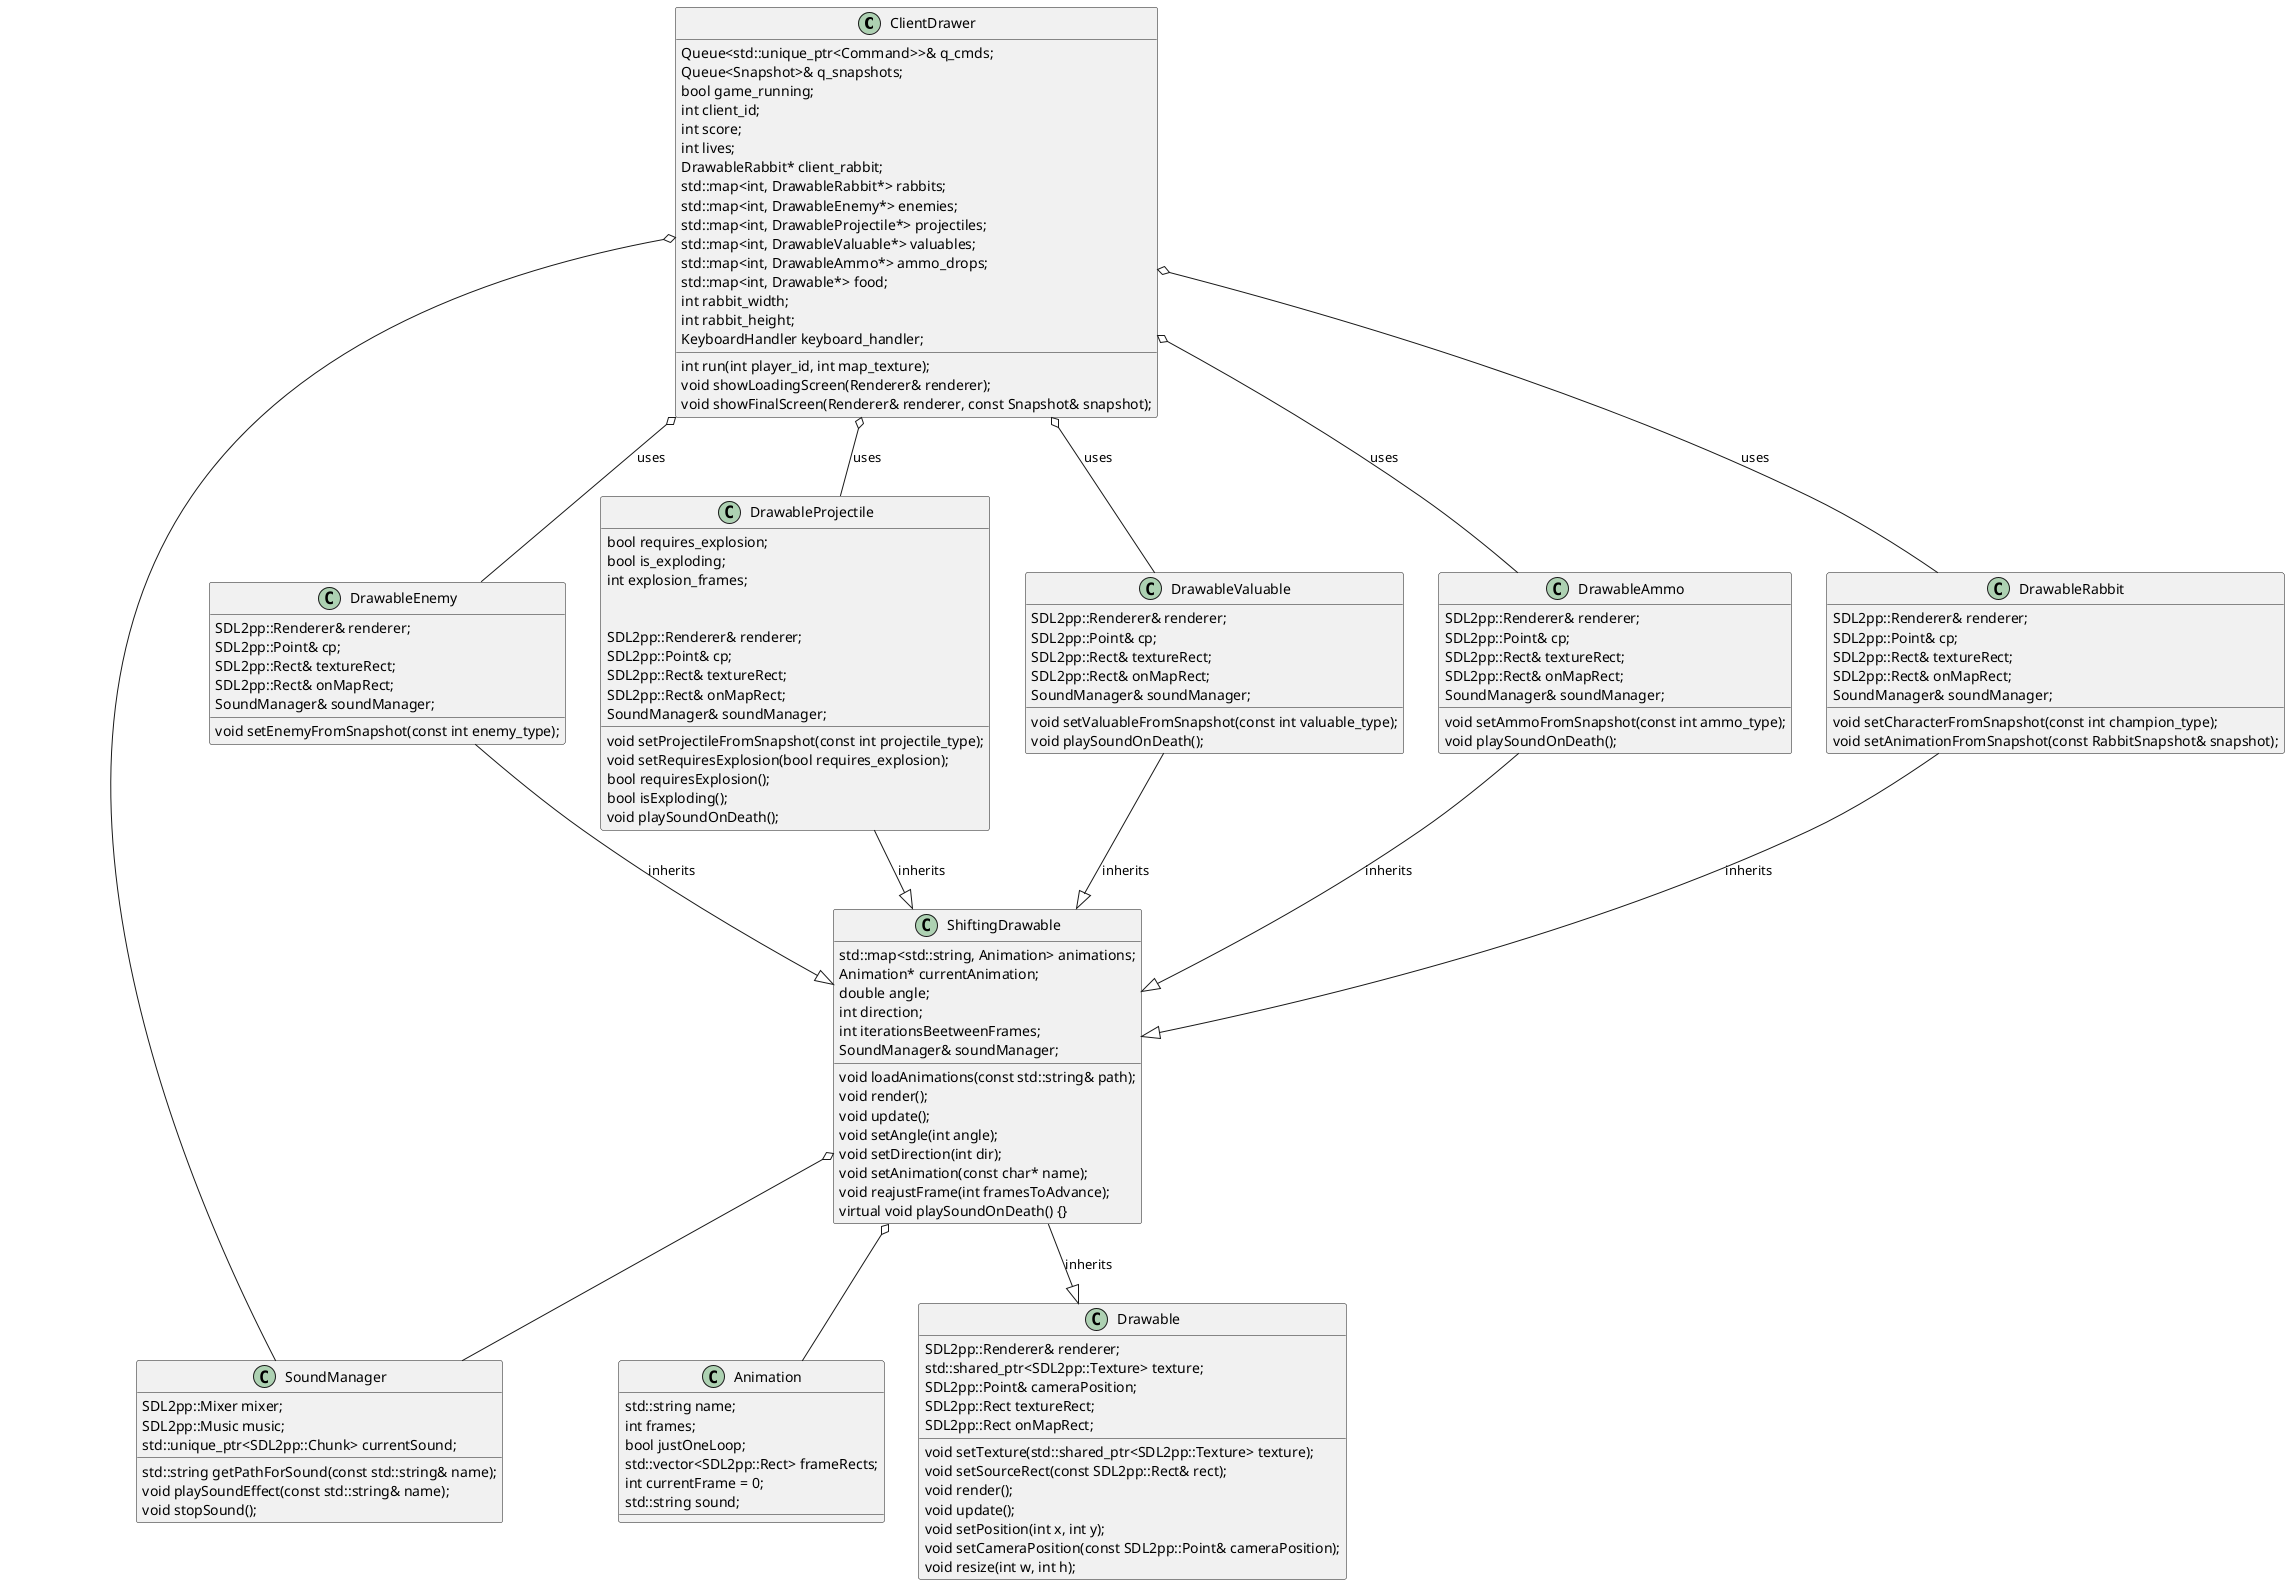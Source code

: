
https://www.plantuml.com/plantuml/png/rPVDRkCs4CVlVWgU3EyY0OeUxTJOD1yeq0IRnejU1LeSMzoLI8OVTjpjldifSYHJakqOFMrqY4NoFyEP7uUayibOggshob5UKcF8JSb1s5jDjw39zn7npryE75mPowPJ9_YBWqnPVNKZgueADf-FoKkMLypC4l52K6KAQSEWmGOgbbAMP4qhoBGJWejrxER2aZnCdd6sxpAvrB1lbdm3wAUEaIvBUARB9RSV6sCTcb4IOgweklAc5ts3EObISqfx9w3QUIduNmudfKzQVeNSyXAyNZMDqpP_qzBHPR3OuEj9_NLLIQ-b_YTZMggJOYzSIRbdYVbcMyviCUWjWAyBvFOdx9QIQlO75Qm4JRvXEojYnsoqjtPYKl-gakv0-wMx2Dq-cCp2gtKQFaIV6yaPCONSFaZA_AelSWqW9iyW66ZGOwBnhQ-_vuAMHzKN99V2MD9Kt9WOVFD-VeomgXiaMD6BsuTVbPfEX-uIdgQW6bYezKR_9MOq9vZQhEFjINBXvyzf1Pe-ISCjbsBMcp2tZN7zVc1KYaUgubZ20IpEFJahjZvsi0lfT1xcd22mPD8w_zmc5iXZadOvnQY5ISylvXcBu3Kk_gwdkUaGmVbFKkk6OlW_4Fnle_yYNTf5mLVMrrEwnEcMYBoizf8BSYruHUi9veGshxY7sY5_aZYjGTYs9mgOTBLxAjPbSY0nxj6X2Bku1Hqz_mvWjm3YNlliS1w_488zKa7NTTsPf9KkU2afQ-StY2n9PKmKjSN_Mh5hdq346LBfZTus-Kmmku4r1eKnvGNL7udm-NM3eL-TiI7lu6WL27oHrsn3HTvgkRQEbi4cd201pcTn2pwvoGVo_STW2-FfVUP6xXUP6cwuyUdzE4usvBdhXrNloT3SWhxNicgE9wJ6HI1NAGyoipi5noWVi8q0ZfrtNLnuWRq3MY7E8wIW7ekOC4TCSdZrOgRX6qF3Y-CQJ0QlgfG6zoWESkncdG-GLfcjSCkEVdfo--IFu5Eju52fFIEbkoRroH5uQ8UZVQDqbFj-H8lzHtOuBYSkPk-Rw1qKBOPw3Fm6Xn7xco3mGHvf53qMZ_pLzrNrtrbtm1cUawh-6mVwN-sDyAPmujkykUd2L9XRSicGjQyk7zwzr45nw1eIj3gSsjrgvO6UOsAiLC6aXw6BepqIaKNYCdYC3lTtJLAFzLNqMS23b2gXie7SIYI2bJ2FjlMhQVqXf7YPaT_8BxF-_B54Eh4FlaekB_-TaxOrzOuBqDoQqQZp7vUylEpTT5xh39YZCZpXJwlI8_9DALRr6qByRwGH3VFe5F0Go41HFxtK0xI-PGglm-1iUGhZR1kaShO5udbJxP-3RDfw7tq2mLnL_WS0

@startuml
class ClientDrawer {
    Queue<std::unique_ptr<Command>>& q_cmds;
    Queue<Snapshot>& q_snapshots;
    bool game_running;
    int client_id;
    int score;
    int lives;
    DrawableRabbit* client_rabbit;
    std::map<int, DrawableRabbit*> rabbits;
    std::map<int, DrawableEnemy*> enemies;
    std::map<int, DrawableProjectile*> projectiles;
    std::map<int, DrawableValuable*> valuables;
    std::map<int, DrawableAmmo*> ammo_drops;
    std::map<int, Drawable*> food;
    int rabbit_width;
    int rabbit_height;
    KeyboardHandler keyboard_handler;

    int run(int player_id, int map_texture);
    void showLoadingScreen(Renderer& renderer);
    void showFinalScreen(Renderer& renderer, const Snapshot& snapshot);
}

class Drawable {
    SDL2pp::Renderer& renderer;
    std::shared_ptr<SDL2pp::Texture> texture;
    SDL2pp::Point& cameraPosition;
    SDL2pp::Rect textureRect;
    SDL2pp::Rect onMapRect;

    void setTexture(std::shared_ptr<SDL2pp::Texture> texture);
    void setSourceRect(const SDL2pp::Rect& rect);
    void render();
    void update();
    void setPosition(int x, int y);
    void setCameraPosition(const SDL2pp::Point& cameraPosition);
    void resize(int w, int h);
}

class ShiftingDrawable {
    std::map<std::string, Animation> animations;
    Animation* currentAnimation;
    double angle;
    int direction;
    int iterationsBeetweenFrames;
    SoundManager& soundManager;

    void loadAnimations(const std::string& path);
    void render();
    void update();
    void setAngle(int angle);
    void setDirection(int dir);
    void setAnimation(const char* name);
    void reajustFrame(int framesToAdvance);
    virtual void playSoundOnDeath() {}
}

class DrawableRabbit {
    SDL2pp::Renderer& renderer;
    SDL2pp::Point& cp;
    SDL2pp::Rect& textureRect;
    SDL2pp::Rect& onMapRect;
    SoundManager& soundManager;

    void setCharacterFromSnapshot(const int champion_type);
    void setAnimationFromSnapshot(const RabbitSnapshot& snapshot);
}



class DrawableEnemy {
    SDL2pp::Renderer& renderer;
    SDL2pp::Point& cp;
    SDL2pp::Rect& textureRect;
    SDL2pp::Rect& onMapRect;
    SoundManager& soundManager;

    void setEnemyFromSnapshot(const int enemy_type);
}




class DrawableProjectile {
    bool requires_explosion;
    bool is_exploding;
    int explosion_frames;


    SDL2pp::Renderer& renderer;
    SDL2pp::Point& cp;
    SDL2pp::Rect& textureRect;
    SDL2pp::Rect& onMapRect;
    SoundManager& soundManager;

    void setProjectileFromSnapshot(const int projectile_type);
    void setRequiresExplosion(bool requires_explosion);
    bool requiresExplosion();
    bool isExploding();
    void playSoundOnDeath();
}


class DrawableValuable {
    SDL2pp::Renderer& renderer;
    SDL2pp::Point& cp;
    SDL2pp::Rect& textureRect;
    SDL2pp::Rect& onMapRect;
    SoundManager& soundManager;

    void setValuableFromSnapshot(const int valuable_type);
    void playSoundOnDeath();
}


class DrawableAmmo {
    SDL2pp::Renderer& renderer;
    SDL2pp::Point& cp;
    SDL2pp::Rect& textureRect;
    SDL2pp::Rect& onMapRect;
    SoundManager& soundManager;

    void setAmmoFromSnapshot(const int ammo_type);
    void playSoundOnDeath();
}






class SoundManager {
    SDL2pp::Mixer mixer;
    SDL2pp::Music music;
    std::unique_ptr<SDL2pp::Chunk> currentSound;

    std::string getPathForSound(const std::string& name);
    void playSoundEffect(const std::string& name);
    void stopSound();
}

















class Animation {
    std::string name;
    int frames;
    bool justOneLoop;
    std::vector<SDL2pp::Rect> frameRects;
    int currentFrame = 0;
    std::string sound;
}









ShiftingDrawable --|> Drawable : inherits

ClientDrawer o-- DrawableRabbit : uses
ClientDrawer o-- DrawableEnemy : uses
ClientDrawer o-- DrawableProjectile : uses
ClientDrawer o-- DrawableValuable : uses
ClientDrawer o-- DrawableAmmo : uses


ClientDrawer o-- SoundManager
ShiftingDrawable o-- SoundManager




DrawableRabbit --|> ShiftingDrawable : inherits
DrawableEnemy --|> ShiftingDrawable : inherits
DrawableProjectile --|> ShiftingDrawable : inherits
DrawableValuable --|> ShiftingDrawable : inherits
DrawableAmmo --|> ShiftingDrawable : inherits



ShiftingDrawable o-- Animation
@enduml